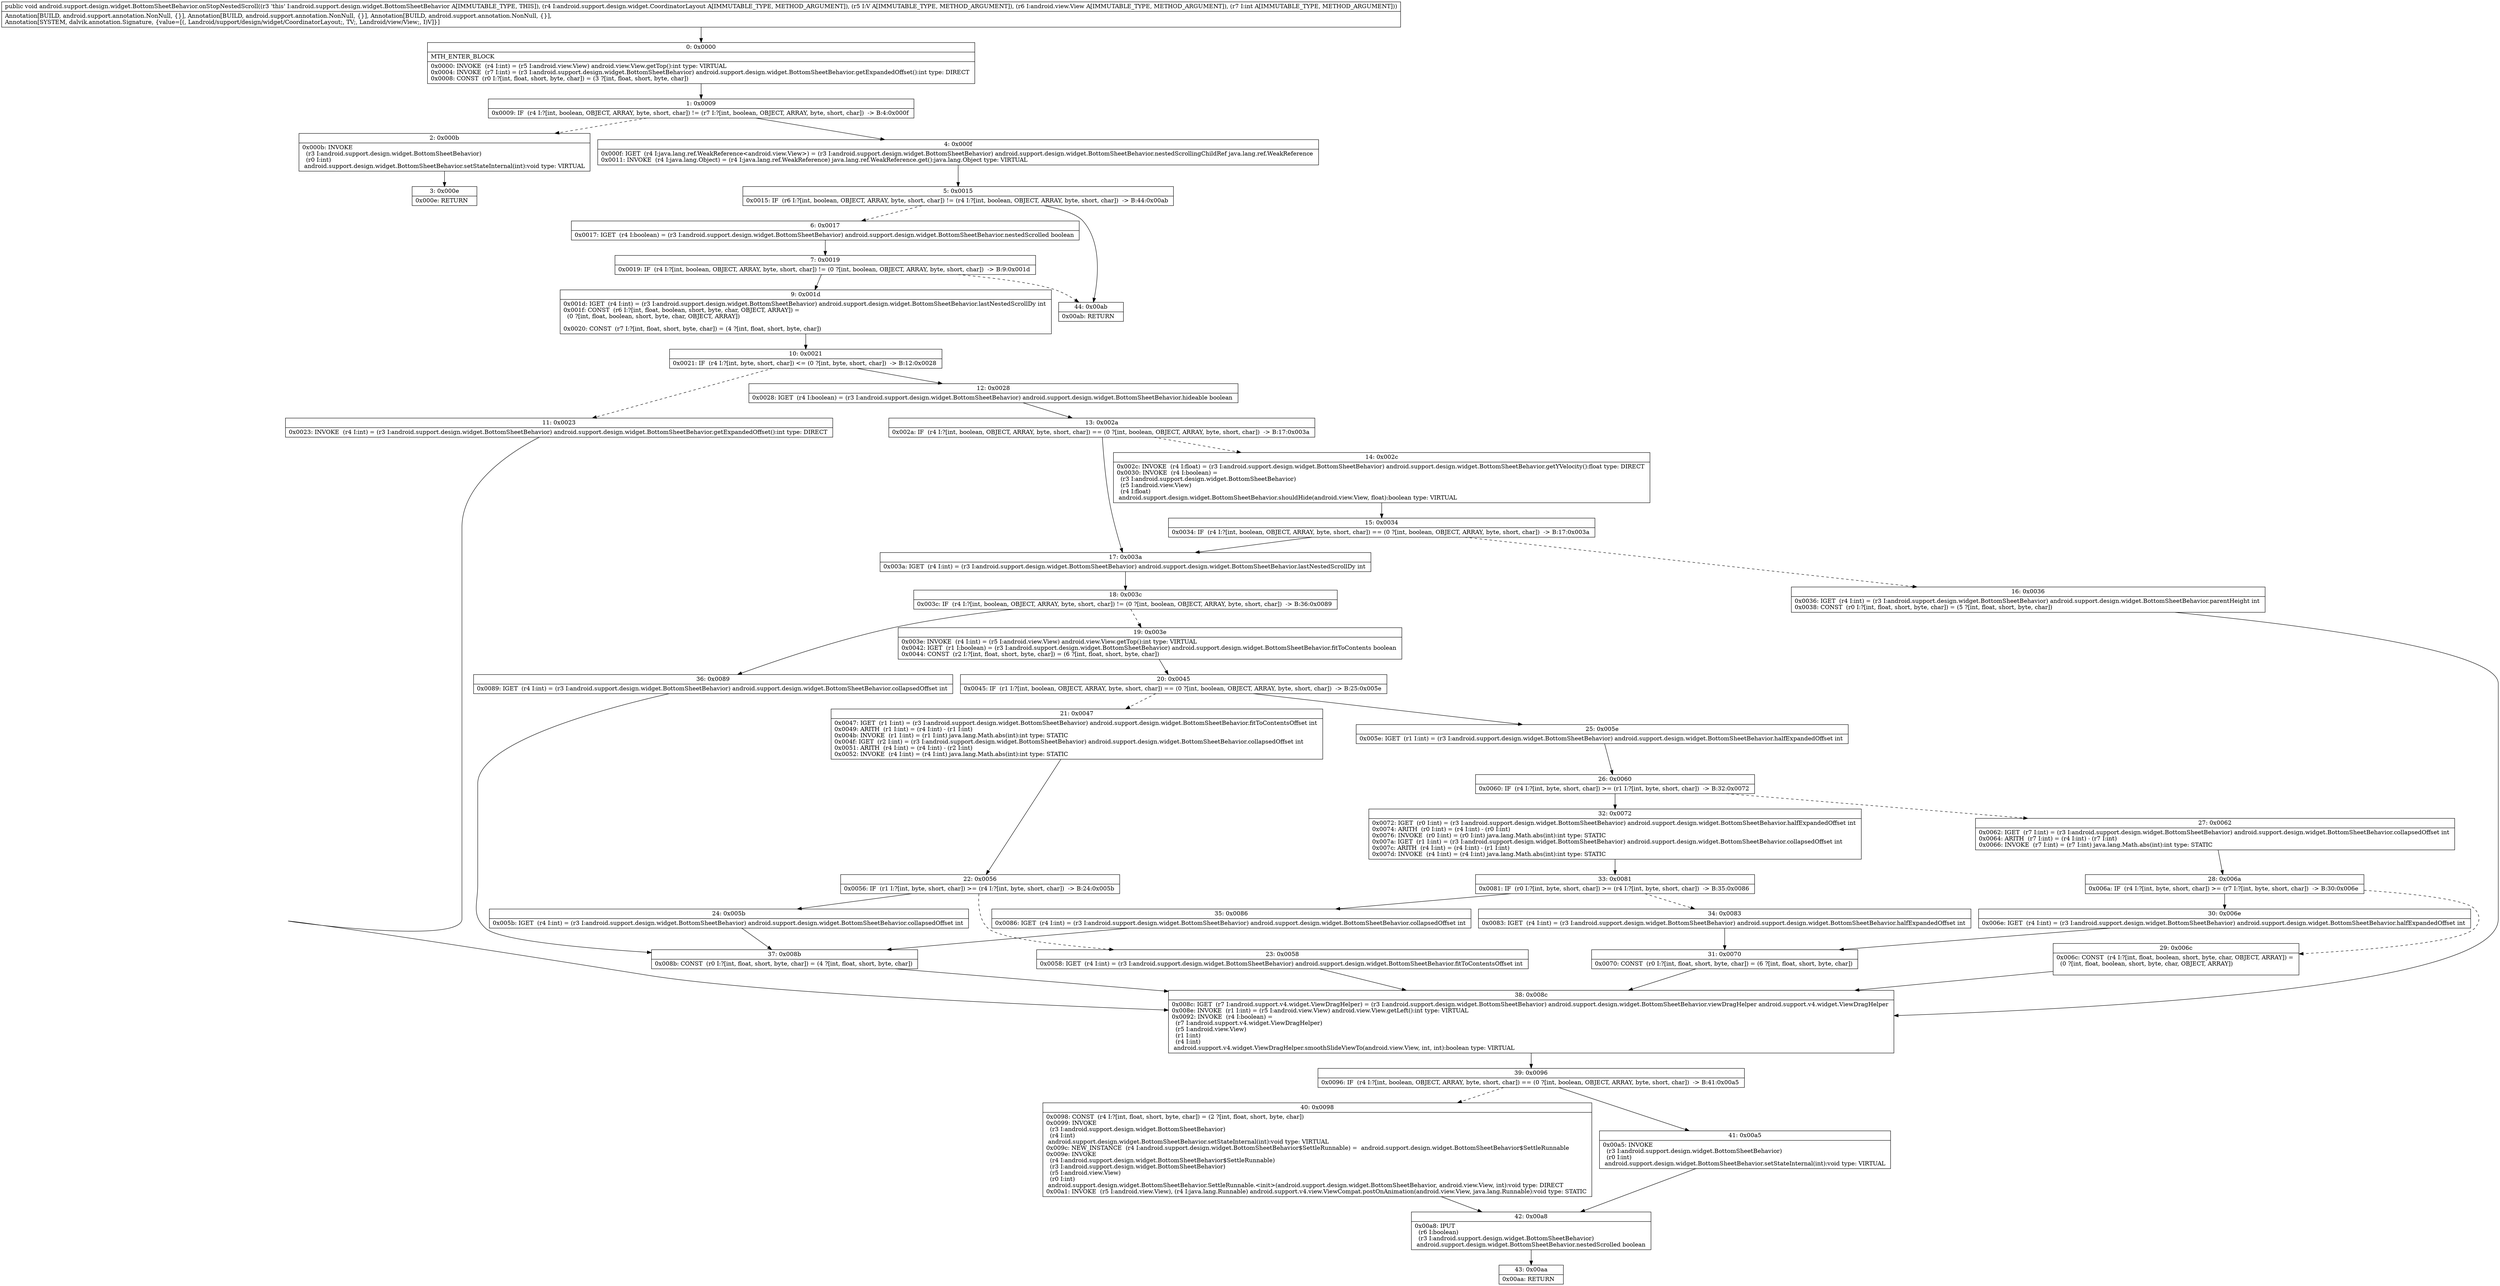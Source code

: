 digraph "CFG forandroid.support.design.widget.BottomSheetBehavior.onStopNestedScroll(Landroid\/support\/design\/widget\/CoordinatorLayout;Landroid\/view\/View;Landroid\/view\/View;I)V" {
Node_0 [shape=record,label="{0\:\ 0x0000|MTH_ENTER_BLOCK\l|0x0000: INVOKE  (r4 I:int) = (r5 I:android.view.View) android.view.View.getTop():int type: VIRTUAL \l0x0004: INVOKE  (r7 I:int) = (r3 I:android.support.design.widget.BottomSheetBehavior) android.support.design.widget.BottomSheetBehavior.getExpandedOffset():int type: DIRECT \l0x0008: CONST  (r0 I:?[int, float, short, byte, char]) = (3 ?[int, float, short, byte, char]) \l}"];
Node_1 [shape=record,label="{1\:\ 0x0009|0x0009: IF  (r4 I:?[int, boolean, OBJECT, ARRAY, byte, short, char]) != (r7 I:?[int, boolean, OBJECT, ARRAY, byte, short, char])  \-\> B:4:0x000f \l}"];
Node_2 [shape=record,label="{2\:\ 0x000b|0x000b: INVOKE  \l  (r3 I:android.support.design.widget.BottomSheetBehavior)\l  (r0 I:int)\l android.support.design.widget.BottomSheetBehavior.setStateInternal(int):void type: VIRTUAL \l}"];
Node_3 [shape=record,label="{3\:\ 0x000e|0x000e: RETURN   \l}"];
Node_4 [shape=record,label="{4\:\ 0x000f|0x000f: IGET  (r4 I:java.lang.ref.WeakReference\<android.view.View\>) = (r3 I:android.support.design.widget.BottomSheetBehavior) android.support.design.widget.BottomSheetBehavior.nestedScrollingChildRef java.lang.ref.WeakReference \l0x0011: INVOKE  (r4 I:java.lang.Object) = (r4 I:java.lang.ref.WeakReference) java.lang.ref.WeakReference.get():java.lang.Object type: VIRTUAL \l}"];
Node_5 [shape=record,label="{5\:\ 0x0015|0x0015: IF  (r6 I:?[int, boolean, OBJECT, ARRAY, byte, short, char]) != (r4 I:?[int, boolean, OBJECT, ARRAY, byte, short, char])  \-\> B:44:0x00ab \l}"];
Node_6 [shape=record,label="{6\:\ 0x0017|0x0017: IGET  (r4 I:boolean) = (r3 I:android.support.design.widget.BottomSheetBehavior) android.support.design.widget.BottomSheetBehavior.nestedScrolled boolean \l}"];
Node_7 [shape=record,label="{7\:\ 0x0019|0x0019: IF  (r4 I:?[int, boolean, OBJECT, ARRAY, byte, short, char]) != (0 ?[int, boolean, OBJECT, ARRAY, byte, short, char])  \-\> B:9:0x001d \l}"];
Node_9 [shape=record,label="{9\:\ 0x001d|0x001d: IGET  (r4 I:int) = (r3 I:android.support.design.widget.BottomSheetBehavior) android.support.design.widget.BottomSheetBehavior.lastNestedScrollDy int \l0x001f: CONST  (r6 I:?[int, float, boolean, short, byte, char, OBJECT, ARRAY]) = \l  (0 ?[int, float, boolean, short, byte, char, OBJECT, ARRAY])\l \l0x0020: CONST  (r7 I:?[int, float, short, byte, char]) = (4 ?[int, float, short, byte, char]) \l}"];
Node_10 [shape=record,label="{10\:\ 0x0021|0x0021: IF  (r4 I:?[int, byte, short, char]) \<= (0 ?[int, byte, short, char])  \-\> B:12:0x0028 \l}"];
Node_11 [shape=record,label="{11\:\ 0x0023|0x0023: INVOKE  (r4 I:int) = (r3 I:android.support.design.widget.BottomSheetBehavior) android.support.design.widget.BottomSheetBehavior.getExpandedOffset():int type: DIRECT \l}"];
Node_12 [shape=record,label="{12\:\ 0x0028|0x0028: IGET  (r4 I:boolean) = (r3 I:android.support.design.widget.BottomSheetBehavior) android.support.design.widget.BottomSheetBehavior.hideable boolean \l}"];
Node_13 [shape=record,label="{13\:\ 0x002a|0x002a: IF  (r4 I:?[int, boolean, OBJECT, ARRAY, byte, short, char]) == (0 ?[int, boolean, OBJECT, ARRAY, byte, short, char])  \-\> B:17:0x003a \l}"];
Node_14 [shape=record,label="{14\:\ 0x002c|0x002c: INVOKE  (r4 I:float) = (r3 I:android.support.design.widget.BottomSheetBehavior) android.support.design.widget.BottomSheetBehavior.getYVelocity():float type: DIRECT \l0x0030: INVOKE  (r4 I:boolean) = \l  (r3 I:android.support.design.widget.BottomSheetBehavior)\l  (r5 I:android.view.View)\l  (r4 I:float)\l android.support.design.widget.BottomSheetBehavior.shouldHide(android.view.View, float):boolean type: VIRTUAL \l}"];
Node_15 [shape=record,label="{15\:\ 0x0034|0x0034: IF  (r4 I:?[int, boolean, OBJECT, ARRAY, byte, short, char]) == (0 ?[int, boolean, OBJECT, ARRAY, byte, short, char])  \-\> B:17:0x003a \l}"];
Node_16 [shape=record,label="{16\:\ 0x0036|0x0036: IGET  (r4 I:int) = (r3 I:android.support.design.widget.BottomSheetBehavior) android.support.design.widget.BottomSheetBehavior.parentHeight int \l0x0038: CONST  (r0 I:?[int, float, short, byte, char]) = (5 ?[int, float, short, byte, char]) \l}"];
Node_17 [shape=record,label="{17\:\ 0x003a|0x003a: IGET  (r4 I:int) = (r3 I:android.support.design.widget.BottomSheetBehavior) android.support.design.widget.BottomSheetBehavior.lastNestedScrollDy int \l}"];
Node_18 [shape=record,label="{18\:\ 0x003c|0x003c: IF  (r4 I:?[int, boolean, OBJECT, ARRAY, byte, short, char]) != (0 ?[int, boolean, OBJECT, ARRAY, byte, short, char])  \-\> B:36:0x0089 \l}"];
Node_19 [shape=record,label="{19\:\ 0x003e|0x003e: INVOKE  (r4 I:int) = (r5 I:android.view.View) android.view.View.getTop():int type: VIRTUAL \l0x0042: IGET  (r1 I:boolean) = (r3 I:android.support.design.widget.BottomSheetBehavior) android.support.design.widget.BottomSheetBehavior.fitToContents boolean \l0x0044: CONST  (r2 I:?[int, float, short, byte, char]) = (6 ?[int, float, short, byte, char]) \l}"];
Node_20 [shape=record,label="{20\:\ 0x0045|0x0045: IF  (r1 I:?[int, boolean, OBJECT, ARRAY, byte, short, char]) == (0 ?[int, boolean, OBJECT, ARRAY, byte, short, char])  \-\> B:25:0x005e \l}"];
Node_21 [shape=record,label="{21\:\ 0x0047|0x0047: IGET  (r1 I:int) = (r3 I:android.support.design.widget.BottomSheetBehavior) android.support.design.widget.BottomSheetBehavior.fitToContentsOffset int \l0x0049: ARITH  (r1 I:int) = (r4 I:int) \- (r1 I:int) \l0x004b: INVOKE  (r1 I:int) = (r1 I:int) java.lang.Math.abs(int):int type: STATIC \l0x004f: IGET  (r2 I:int) = (r3 I:android.support.design.widget.BottomSheetBehavior) android.support.design.widget.BottomSheetBehavior.collapsedOffset int \l0x0051: ARITH  (r4 I:int) = (r4 I:int) \- (r2 I:int) \l0x0052: INVOKE  (r4 I:int) = (r4 I:int) java.lang.Math.abs(int):int type: STATIC \l}"];
Node_22 [shape=record,label="{22\:\ 0x0056|0x0056: IF  (r1 I:?[int, byte, short, char]) \>= (r4 I:?[int, byte, short, char])  \-\> B:24:0x005b \l}"];
Node_23 [shape=record,label="{23\:\ 0x0058|0x0058: IGET  (r4 I:int) = (r3 I:android.support.design.widget.BottomSheetBehavior) android.support.design.widget.BottomSheetBehavior.fitToContentsOffset int \l}"];
Node_24 [shape=record,label="{24\:\ 0x005b|0x005b: IGET  (r4 I:int) = (r3 I:android.support.design.widget.BottomSheetBehavior) android.support.design.widget.BottomSheetBehavior.collapsedOffset int \l}"];
Node_25 [shape=record,label="{25\:\ 0x005e|0x005e: IGET  (r1 I:int) = (r3 I:android.support.design.widget.BottomSheetBehavior) android.support.design.widget.BottomSheetBehavior.halfExpandedOffset int \l}"];
Node_26 [shape=record,label="{26\:\ 0x0060|0x0060: IF  (r4 I:?[int, byte, short, char]) \>= (r1 I:?[int, byte, short, char])  \-\> B:32:0x0072 \l}"];
Node_27 [shape=record,label="{27\:\ 0x0062|0x0062: IGET  (r7 I:int) = (r3 I:android.support.design.widget.BottomSheetBehavior) android.support.design.widget.BottomSheetBehavior.collapsedOffset int \l0x0064: ARITH  (r7 I:int) = (r4 I:int) \- (r7 I:int) \l0x0066: INVOKE  (r7 I:int) = (r7 I:int) java.lang.Math.abs(int):int type: STATIC \l}"];
Node_28 [shape=record,label="{28\:\ 0x006a|0x006a: IF  (r4 I:?[int, byte, short, char]) \>= (r7 I:?[int, byte, short, char])  \-\> B:30:0x006e \l}"];
Node_29 [shape=record,label="{29\:\ 0x006c|0x006c: CONST  (r4 I:?[int, float, boolean, short, byte, char, OBJECT, ARRAY]) = \l  (0 ?[int, float, boolean, short, byte, char, OBJECT, ARRAY])\l \l}"];
Node_30 [shape=record,label="{30\:\ 0x006e|0x006e: IGET  (r4 I:int) = (r3 I:android.support.design.widget.BottomSheetBehavior) android.support.design.widget.BottomSheetBehavior.halfExpandedOffset int \l}"];
Node_31 [shape=record,label="{31\:\ 0x0070|0x0070: CONST  (r0 I:?[int, float, short, byte, char]) = (6 ?[int, float, short, byte, char]) \l}"];
Node_32 [shape=record,label="{32\:\ 0x0072|0x0072: IGET  (r0 I:int) = (r3 I:android.support.design.widget.BottomSheetBehavior) android.support.design.widget.BottomSheetBehavior.halfExpandedOffset int \l0x0074: ARITH  (r0 I:int) = (r4 I:int) \- (r0 I:int) \l0x0076: INVOKE  (r0 I:int) = (r0 I:int) java.lang.Math.abs(int):int type: STATIC \l0x007a: IGET  (r1 I:int) = (r3 I:android.support.design.widget.BottomSheetBehavior) android.support.design.widget.BottomSheetBehavior.collapsedOffset int \l0x007c: ARITH  (r4 I:int) = (r4 I:int) \- (r1 I:int) \l0x007d: INVOKE  (r4 I:int) = (r4 I:int) java.lang.Math.abs(int):int type: STATIC \l}"];
Node_33 [shape=record,label="{33\:\ 0x0081|0x0081: IF  (r0 I:?[int, byte, short, char]) \>= (r4 I:?[int, byte, short, char])  \-\> B:35:0x0086 \l}"];
Node_34 [shape=record,label="{34\:\ 0x0083|0x0083: IGET  (r4 I:int) = (r3 I:android.support.design.widget.BottomSheetBehavior) android.support.design.widget.BottomSheetBehavior.halfExpandedOffset int \l}"];
Node_35 [shape=record,label="{35\:\ 0x0086|0x0086: IGET  (r4 I:int) = (r3 I:android.support.design.widget.BottomSheetBehavior) android.support.design.widget.BottomSheetBehavior.collapsedOffset int \l}"];
Node_36 [shape=record,label="{36\:\ 0x0089|0x0089: IGET  (r4 I:int) = (r3 I:android.support.design.widget.BottomSheetBehavior) android.support.design.widget.BottomSheetBehavior.collapsedOffset int \l}"];
Node_37 [shape=record,label="{37\:\ 0x008b|0x008b: CONST  (r0 I:?[int, float, short, byte, char]) = (4 ?[int, float, short, byte, char]) \l}"];
Node_38 [shape=record,label="{38\:\ 0x008c|0x008c: IGET  (r7 I:android.support.v4.widget.ViewDragHelper) = (r3 I:android.support.design.widget.BottomSheetBehavior) android.support.design.widget.BottomSheetBehavior.viewDragHelper android.support.v4.widget.ViewDragHelper \l0x008e: INVOKE  (r1 I:int) = (r5 I:android.view.View) android.view.View.getLeft():int type: VIRTUAL \l0x0092: INVOKE  (r4 I:boolean) = \l  (r7 I:android.support.v4.widget.ViewDragHelper)\l  (r5 I:android.view.View)\l  (r1 I:int)\l  (r4 I:int)\l android.support.v4.widget.ViewDragHelper.smoothSlideViewTo(android.view.View, int, int):boolean type: VIRTUAL \l}"];
Node_39 [shape=record,label="{39\:\ 0x0096|0x0096: IF  (r4 I:?[int, boolean, OBJECT, ARRAY, byte, short, char]) == (0 ?[int, boolean, OBJECT, ARRAY, byte, short, char])  \-\> B:41:0x00a5 \l}"];
Node_40 [shape=record,label="{40\:\ 0x0098|0x0098: CONST  (r4 I:?[int, float, short, byte, char]) = (2 ?[int, float, short, byte, char]) \l0x0099: INVOKE  \l  (r3 I:android.support.design.widget.BottomSheetBehavior)\l  (r4 I:int)\l android.support.design.widget.BottomSheetBehavior.setStateInternal(int):void type: VIRTUAL \l0x009c: NEW_INSTANCE  (r4 I:android.support.design.widget.BottomSheetBehavior$SettleRunnable) =  android.support.design.widget.BottomSheetBehavior$SettleRunnable \l0x009e: INVOKE  \l  (r4 I:android.support.design.widget.BottomSheetBehavior$SettleRunnable)\l  (r3 I:android.support.design.widget.BottomSheetBehavior)\l  (r5 I:android.view.View)\l  (r0 I:int)\l android.support.design.widget.BottomSheetBehavior.SettleRunnable.\<init\>(android.support.design.widget.BottomSheetBehavior, android.view.View, int):void type: DIRECT \l0x00a1: INVOKE  (r5 I:android.view.View), (r4 I:java.lang.Runnable) android.support.v4.view.ViewCompat.postOnAnimation(android.view.View, java.lang.Runnable):void type: STATIC \l}"];
Node_41 [shape=record,label="{41\:\ 0x00a5|0x00a5: INVOKE  \l  (r3 I:android.support.design.widget.BottomSheetBehavior)\l  (r0 I:int)\l android.support.design.widget.BottomSheetBehavior.setStateInternal(int):void type: VIRTUAL \l}"];
Node_42 [shape=record,label="{42\:\ 0x00a8|0x00a8: IPUT  \l  (r6 I:boolean)\l  (r3 I:android.support.design.widget.BottomSheetBehavior)\l android.support.design.widget.BottomSheetBehavior.nestedScrolled boolean \l}"];
Node_43 [shape=record,label="{43\:\ 0x00aa|0x00aa: RETURN   \l}"];
Node_44 [shape=record,label="{44\:\ 0x00ab|0x00ab: RETURN   \l}"];
MethodNode[shape=record,label="{public void android.support.design.widget.BottomSheetBehavior.onStopNestedScroll((r3 'this' I:android.support.design.widget.BottomSheetBehavior A[IMMUTABLE_TYPE, THIS]), (r4 I:android.support.design.widget.CoordinatorLayout A[IMMUTABLE_TYPE, METHOD_ARGUMENT]), (r5 I:V A[IMMUTABLE_TYPE, METHOD_ARGUMENT]), (r6 I:android.view.View A[IMMUTABLE_TYPE, METHOD_ARGUMENT]), (r7 I:int A[IMMUTABLE_TYPE, METHOD_ARGUMENT]))  | Annotation[BUILD, android.support.annotation.NonNull, \{\}], Annotation[BUILD, android.support.annotation.NonNull, \{\}], Annotation[BUILD, android.support.annotation.NonNull, \{\}], \lAnnotation[SYSTEM, dalvik.annotation.Signature, \{value=[(, Landroid\/support\/design\/widget\/CoordinatorLayout;, TV;, Landroid\/view\/View;, I)V]\}]\l}"];
MethodNode -> Node_0;
Node_0 -> Node_1;
Node_1 -> Node_2[style=dashed];
Node_1 -> Node_4;
Node_2 -> Node_3;
Node_4 -> Node_5;
Node_5 -> Node_6[style=dashed];
Node_5 -> Node_44;
Node_6 -> Node_7;
Node_7 -> Node_9;
Node_7 -> Node_44[style=dashed];
Node_9 -> Node_10;
Node_10 -> Node_11[style=dashed];
Node_10 -> Node_12;
Node_11 -> Node_38;
Node_12 -> Node_13;
Node_13 -> Node_14[style=dashed];
Node_13 -> Node_17;
Node_14 -> Node_15;
Node_15 -> Node_16[style=dashed];
Node_15 -> Node_17;
Node_16 -> Node_38;
Node_17 -> Node_18;
Node_18 -> Node_19[style=dashed];
Node_18 -> Node_36;
Node_19 -> Node_20;
Node_20 -> Node_21[style=dashed];
Node_20 -> Node_25;
Node_21 -> Node_22;
Node_22 -> Node_23[style=dashed];
Node_22 -> Node_24;
Node_23 -> Node_38;
Node_24 -> Node_37;
Node_25 -> Node_26;
Node_26 -> Node_27[style=dashed];
Node_26 -> Node_32;
Node_27 -> Node_28;
Node_28 -> Node_29[style=dashed];
Node_28 -> Node_30;
Node_29 -> Node_38;
Node_30 -> Node_31;
Node_31 -> Node_38;
Node_32 -> Node_33;
Node_33 -> Node_34[style=dashed];
Node_33 -> Node_35;
Node_34 -> Node_31;
Node_35 -> Node_37;
Node_36 -> Node_37;
Node_37 -> Node_38;
Node_38 -> Node_39;
Node_39 -> Node_40[style=dashed];
Node_39 -> Node_41;
Node_40 -> Node_42;
Node_41 -> Node_42;
Node_42 -> Node_43;
}


